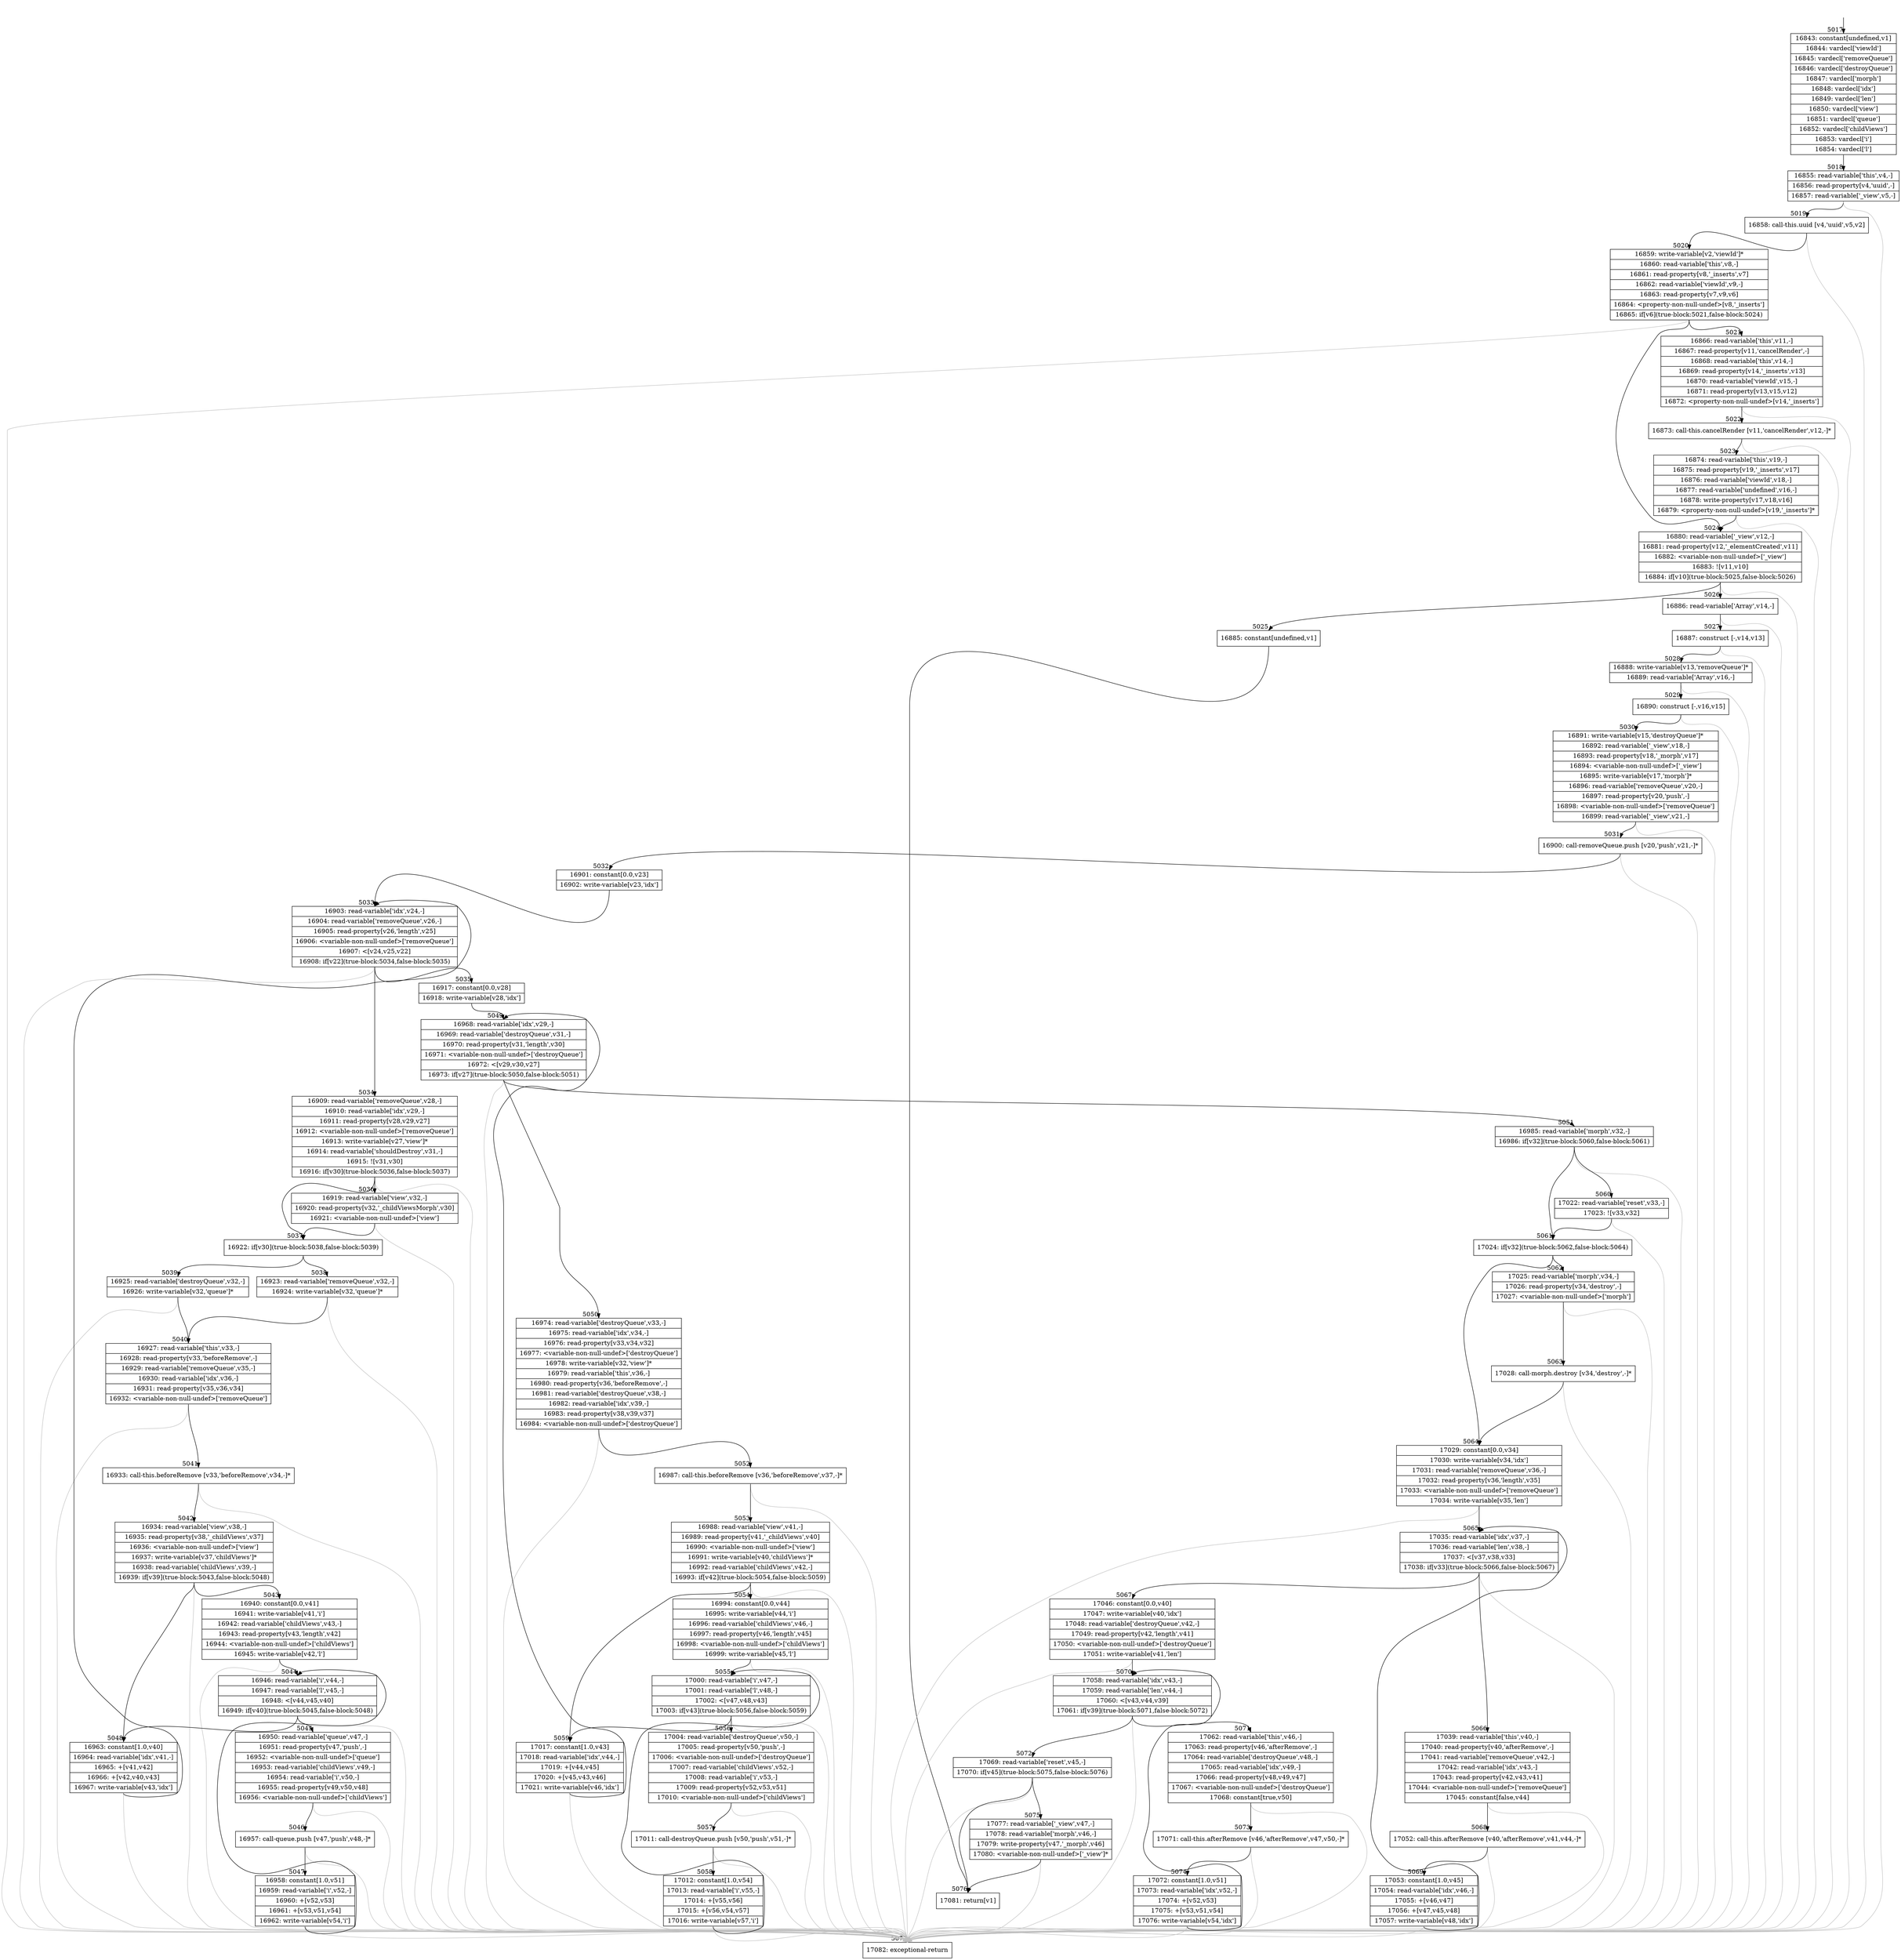 digraph {
rankdir="TD"
BB_entry397[shape=none,label=""];
BB_entry397 -> BB5017 [tailport=s, headport=n, headlabel="    5017"]
BB5017 [shape=record label="{16843: constant[undefined,v1]|16844: vardecl['viewId']|16845: vardecl['removeQueue']|16846: vardecl['destroyQueue']|16847: vardecl['morph']|16848: vardecl['idx']|16849: vardecl['len']|16850: vardecl['view']|16851: vardecl['queue']|16852: vardecl['childViews']|16853: vardecl['i']|16854: vardecl['l']}" ] 
BB5017 -> BB5018 [tailport=s, headport=n, headlabel="      5018"]
BB5018 [shape=record label="{16855: read-variable['this',v4,-]|16856: read-property[v4,'uuid',-]|16857: read-variable['_view',v5,-]}" ] 
BB5018 -> BB5019 [tailport=s, headport=n, headlabel="      5019"]
BB5018 -> BB5077 [tailport=s, headport=n, color=gray, headlabel="      5077"]
BB5019 [shape=record label="{16858: call-this.uuid [v4,'uuid',v5,v2]}" ] 
BB5019 -> BB5020 [tailport=s, headport=n, headlabel="      5020"]
BB5019 -> BB5077 [tailport=s, headport=n, color=gray]
BB5020 [shape=record label="{16859: write-variable[v2,'viewId']*|16860: read-variable['this',v8,-]|16861: read-property[v8,'_inserts',v7]|16862: read-variable['viewId',v9,-]|16863: read-property[v7,v9,v6]|16864: \<property-non-null-undef\>[v8,'_inserts']|16865: if[v6](true-block:5021,false-block:5024)}" ] 
BB5020 -> BB5021 [tailport=s, headport=n, headlabel="      5021"]
BB5020 -> BB5024 [tailport=s, headport=n, headlabel="      5024"]
BB5020 -> BB5077 [tailport=s, headport=n, color=gray]
BB5021 [shape=record label="{16866: read-variable['this',v11,-]|16867: read-property[v11,'cancelRender',-]|16868: read-variable['this',v14,-]|16869: read-property[v14,'_inserts',v13]|16870: read-variable['viewId',v15,-]|16871: read-property[v13,v15,v12]|16872: \<property-non-null-undef\>[v14,'_inserts']}" ] 
BB5021 -> BB5022 [tailport=s, headport=n, headlabel="      5022"]
BB5021 -> BB5077 [tailport=s, headport=n, color=gray]
BB5022 [shape=record label="{16873: call-this.cancelRender [v11,'cancelRender',v12,-]*}" ] 
BB5022 -> BB5023 [tailport=s, headport=n, headlabel="      5023"]
BB5022 -> BB5077 [tailport=s, headport=n, color=gray]
BB5023 [shape=record label="{16874: read-variable['this',v19,-]|16875: read-property[v19,'_inserts',v17]|16876: read-variable['viewId',v18,-]|16877: read-variable['undefined',v16,-]|16878: write-property[v17,v18,v16]|16879: \<property-non-null-undef\>[v19,'_inserts']*}" ] 
BB5023 -> BB5024 [tailport=s, headport=n]
BB5023 -> BB5077 [tailport=s, headport=n, color=gray]
BB5024 [shape=record label="{16880: read-variable['_view',v12,-]|16881: read-property[v12,'_elementCreated',v11]|16882: \<variable-non-null-undef\>['_view']|16883: ![v11,v10]|16884: if[v10](true-block:5025,false-block:5026)}" ] 
BB5024 -> BB5025 [tailport=s, headport=n, headlabel="      5025"]
BB5024 -> BB5026 [tailport=s, headport=n, headlabel="      5026"]
BB5024 -> BB5077 [tailport=s, headport=n, color=gray]
BB5025 [shape=record label="{16885: constant[undefined,v1]}" ] 
BB5025 -> BB5076 [tailport=s, headport=n, headlabel="      5076"]
BB5026 [shape=record label="{16886: read-variable['Array',v14,-]}" ] 
BB5026 -> BB5027 [tailport=s, headport=n, headlabel="      5027"]
BB5026 -> BB5077 [tailport=s, headport=n, color=gray]
BB5027 [shape=record label="{16887: construct [-,v14,v13]}" ] 
BB5027 -> BB5028 [tailport=s, headport=n, headlabel="      5028"]
BB5027 -> BB5077 [tailport=s, headport=n, color=gray]
BB5028 [shape=record label="{16888: write-variable[v13,'removeQueue']*|16889: read-variable['Array',v16,-]}" ] 
BB5028 -> BB5029 [tailport=s, headport=n, headlabel="      5029"]
BB5028 -> BB5077 [tailport=s, headport=n, color=gray]
BB5029 [shape=record label="{16890: construct [-,v16,v15]}" ] 
BB5029 -> BB5030 [tailport=s, headport=n, headlabel="      5030"]
BB5029 -> BB5077 [tailport=s, headport=n, color=gray]
BB5030 [shape=record label="{16891: write-variable[v15,'destroyQueue']*|16892: read-variable['_view',v18,-]|16893: read-property[v18,'_morph',v17]|16894: \<variable-non-null-undef\>['_view']|16895: write-variable[v17,'morph']*|16896: read-variable['removeQueue',v20,-]|16897: read-property[v20,'push',-]|16898: \<variable-non-null-undef\>['removeQueue']|16899: read-variable['_view',v21,-]}" ] 
BB5030 -> BB5031 [tailport=s, headport=n, headlabel="      5031"]
BB5030 -> BB5077 [tailport=s, headport=n, color=gray]
BB5031 [shape=record label="{16900: call-removeQueue.push [v20,'push',v21,-]*}" ] 
BB5031 -> BB5032 [tailport=s, headport=n, headlabel="      5032"]
BB5031 -> BB5077 [tailport=s, headport=n, color=gray]
BB5032 [shape=record label="{16901: constant[0.0,v23]|16902: write-variable[v23,'idx']}" ] 
BB5032 -> BB5033 [tailport=s, headport=n, headlabel="      5033"]
BB5033 [shape=record label="{16903: read-variable['idx',v24,-]|16904: read-variable['removeQueue',v26,-]|16905: read-property[v26,'length',v25]|16906: \<variable-non-null-undef\>['removeQueue']|16907: \<[v24,v25,v22]|16908: if[v22](true-block:5034,false-block:5035)}" ] 
BB5033 -> BB5034 [tailport=s, headport=n, headlabel="      5034"]
BB5033 -> BB5035 [tailport=s, headport=n, headlabel="      5035"]
BB5033 -> BB5077 [tailport=s, headport=n, color=gray]
BB5034 [shape=record label="{16909: read-variable['removeQueue',v28,-]|16910: read-variable['idx',v29,-]|16911: read-property[v28,v29,v27]|16912: \<variable-non-null-undef\>['removeQueue']|16913: write-variable[v27,'view']*|16914: read-variable['shouldDestroy',v31,-]|16915: ![v31,v30]|16916: if[v30](true-block:5036,false-block:5037)}" ] 
BB5034 -> BB5037 [tailport=s, headport=n, headlabel="      5037"]
BB5034 -> BB5036 [tailport=s, headport=n, headlabel="      5036"]
BB5034 -> BB5077 [tailport=s, headport=n, color=gray]
BB5035 [shape=record label="{16917: constant[0.0,v28]|16918: write-variable[v28,'idx']}" ] 
BB5035 -> BB5049 [tailport=s, headport=n, headlabel="      5049"]
BB5036 [shape=record label="{16919: read-variable['view',v32,-]|16920: read-property[v32,'_childViewsMorph',v30]|16921: \<variable-non-null-undef\>['view']}" ] 
BB5036 -> BB5037 [tailport=s, headport=n]
BB5036 -> BB5077 [tailport=s, headport=n, color=gray]
BB5037 [shape=record label="{16922: if[v30](true-block:5038,false-block:5039)}" ] 
BB5037 -> BB5038 [tailport=s, headport=n, headlabel="      5038"]
BB5037 -> BB5039 [tailport=s, headport=n, headlabel="      5039"]
BB5038 [shape=record label="{16923: read-variable['removeQueue',v32,-]|16924: write-variable[v32,'queue']*}" ] 
BB5038 -> BB5040 [tailport=s, headport=n, headlabel="      5040"]
BB5038 -> BB5077 [tailport=s, headport=n, color=gray]
BB5039 [shape=record label="{16925: read-variable['destroyQueue',v32,-]|16926: write-variable[v32,'queue']*}" ] 
BB5039 -> BB5040 [tailport=s, headport=n]
BB5039 -> BB5077 [tailport=s, headport=n, color=gray]
BB5040 [shape=record label="{16927: read-variable['this',v33,-]|16928: read-property[v33,'beforeRemove',-]|16929: read-variable['removeQueue',v35,-]|16930: read-variable['idx',v36,-]|16931: read-property[v35,v36,v34]|16932: \<variable-non-null-undef\>['removeQueue']}" ] 
BB5040 -> BB5041 [tailport=s, headport=n, headlabel="      5041"]
BB5040 -> BB5077 [tailport=s, headport=n, color=gray]
BB5041 [shape=record label="{16933: call-this.beforeRemove [v33,'beforeRemove',v34,-]*}" ] 
BB5041 -> BB5042 [tailport=s, headport=n, headlabel="      5042"]
BB5041 -> BB5077 [tailport=s, headport=n, color=gray]
BB5042 [shape=record label="{16934: read-variable['view',v38,-]|16935: read-property[v38,'_childViews',v37]|16936: \<variable-non-null-undef\>['view']|16937: write-variable[v37,'childViews']*|16938: read-variable['childViews',v39,-]|16939: if[v39](true-block:5043,false-block:5048)}" ] 
BB5042 -> BB5043 [tailport=s, headport=n, headlabel="      5043"]
BB5042 -> BB5048 [tailport=s, headport=n, headlabel="      5048"]
BB5042 -> BB5077 [tailport=s, headport=n, color=gray]
BB5043 [shape=record label="{16940: constant[0.0,v41]|16941: write-variable[v41,'i']|16942: read-variable['childViews',v43,-]|16943: read-property[v43,'length',v42]|16944: \<variable-non-null-undef\>['childViews']|16945: write-variable[v42,'l']}" ] 
BB5043 -> BB5044 [tailport=s, headport=n, headlabel="      5044"]
BB5043 -> BB5077 [tailport=s, headport=n, color=gray]
BB5044 [shape=record label="{16946: read-variable['i',v44,-]|16947: read-variable['l',v45,-]|16948: \<[v44,v45,v40]|16949: if[v40](true-block:5045,false-block:5048)}" ] 
BB5044 -> BB5045 [tailport=s, headport=n, headlabel="      5045"]
BB5044 -> BB5048 [tailport=s, headport=n]
BB5044 -> BB5077 [tailport=s, headport=n, color=gray]
BB5045 [shape=record label="{16950: read-variable['queue',v47,-]|16951: read-property[v47,'push',-]|16952: \<variable-non-null-undef\>['queue']|16953: read-variable['childViews',v49,-]|16954: read-variable['i',v50,-]|16955: read-property[v49,v50,v48]|16956: \<variable-non-null-undef\>['childViews']}" ] 
BB5045 -> BB5046 [tailport=s, headport=n, headlabel="      5046"]
BB5045 -> BB5077 [tailport=s, headport=n, color=gray]
BB5046 [shape=record label="{16957: call-queue.push [v47,'push',v48,-]*}" ] 
BB5046 -> BB5047 [tailport=s, headport=n, headlabel="      5047"]
BB5046 -> BB5077 [tailport=s, headport=n, color=gray]
BB5047 [shape=record label="{16958: constant[1.0,v51]|16959: read-variable['i',v52,-]|16960: +[v52,v53]|16961: +[v53,v51,v54]|16962: write-variable[v54,'i']}" ] 
BB5047 -> BB5044 [tailport=s, headport=n]
BB5047 -> BB5077 [tailport=s, headport=n, color=gray]
BB5048 [shape=record label="{16963: constant[1.0,v40]|16964: read-variable['idx',v41,-]|16965: +[v41,v42]|16966: +[v42,v40,v43]|16967: write-variable[v43,'idx']}" ] 
BB5048 -> BB5033 [tailport=s, headport=n]
BB5048 -> BB5077 [tailport=s, headport=n, color=gray]
BB5049 [shape=record label="{16968: read-variable['idx',v29,-]|16969: read-variable['destroyQueue',v31,-]|16970: read-property[v31,'length',v30]|16971: \<variable-non-null-undef\>['destroyQueue']|16972: \<[v29,v30,v27]|16973: if[v27](true-block:5050,false-block:5051)}" ] 
BB5049 -> BB5050 [tailport=s, headport=n, headlabel="      5050"]
BB5049 -> BB5051 [tailport=s, headport=n, headlabel="      5051"]
BB5049 -> BB5077 [tailport=s, headport=n, color=gray]
BB5050 [shape=record label="{16974: read-variable['destroyQueue',v33,-]|16975: read-variable['idx',v34,-]|16976: read-property[v33,v34,v32]|16977: \<variable-non-null-undef\>['destroyQueue']|16978: write-variable[v32,'view']*|16979: read-variable['this',v36,-]|16980: read-property[v36,'beforeRemove',-]|16981: read-variable['destroyQueue',v38,-]|16982: read-variable['idx',v39,-]|16983: read-property[v38,v39,v37]|16984: \<variable-non-null-undef\>['destroyQueue']}" ] 
BB5050 -> BB5052 [tailport=s, headport=n, headlabel="      5052"]
BB5050 -> BB5077 [tailport=s, headport=n, color=gray]
BB5051 [shape=record label="{16985: read-variable['morph',v32,-]|16986: if[v32](true-block:5060,false-block:5061)}" ] 
BB5051 -> BB5061 [tailport=s, headport=n, headlabel="      5061"]
BB5051 -> BB5060 [tailport=s, headport=n, headlabel="      5060"]
BB5051 -> BB5077 [tailport=s, headport=n, color=gray]
BB5052 [shape=record label="{16987: call-this.beforeRemove [v36,'beforeRemove',v37,-]*}" ] 
BB5052 -> BB5053 [tailport=s, headport=n, headlabel="      5053"]
BB5052 -> BB5077 [tailport=s, headport=n, color=gray]
BB5053 [shape=record label="{16988: read-variable['view',v41,-]|16989: read-property[v41,'_childViews',v40]|16990: \<variable-non-null-undef\>['view']|16991: write-variable[v40,'childViews']*|16992: read-variable['childViews',v42,-]|16993: if[v42](true-block:5054,false-block:5059)}" ] 
BB5053 -> BB5054 [tailport=s, headport=n, headlabel="      5054"]
BB5053 -> BB5059 [tailport=s, headport=n, headlabel="      5059"]
BB5053 -> BB5077 [tailport=s, headport=n, color=gray]
BB5054 [shape=record label="{16994: constant[0.0,v44]|16995: write-variable[v44,'i']|16996: read-variable['childViews',v46,-]|16997: read-property[v46,'length',v45]|16998: \<variable-non-null-undef\>['childViews']|16999: write-variable[v45,'l']}" ] 
BB5054 -> BB5055 [tailport=s, headport=n, headlabel="      5055"]
BB5054 -> BB5077 [tailport=s, headport=n, color=gray]
BB5055 [shape=record label="{17000: read-variable['i',v47,-]|17001: read-variable['l',v48,-]|17002: \<[v47,v48,v43]|17003: if[v43](true-block:5056,false-block:5059)}" ] 
BB5055 -> BB5056 [tailport=s, headport=n, headlabel="      5056"]
BB5055 -> BB5059 [tailport=s, headport=n]
BB5055 -> BB5077 [tailport=s, headport=n, color=gray]
BB5056 [shape=record label="{17004: read-variable['destroyQueue',v50,-]|17005: read-property[v50,'push',-]|17006: \<variable-non-null-undef\>['destroyQueue']|17007: read-variable['childViews',v52,-]|17008: read-variable['i',v53,-]|17009: read-property[v52,v53,v51]|17010: \<variable-non-null-undef\>['childViews']}" ] 
BB5056 -> BB5057 [tailport=s, headport=n, headlabel="      5057"]
BB5056 -> BB5077 [tailport=s, headport=n, color=gray]
BB5057 [shape=record label="{17011: call-destroyQueue.push [v50,'push',v51,-]*}" ] 
BB5057 -> BB5058 [tailport=s, headport=n, headlabel="      5058"]
BB5057 -> BB5077 [tailport=s, headport=n, color=gray]
BB5058 [shape=record label="{17012: constant[1.0,v54]|17013: read-variable['i',v55,-]|17014: +[v55,v56]|17015: +[v56,v54,v57]|17016: write-variable[v57,'i']}" ] 
BB5058 -> BB5055 [tailport=s, headport=n]
BB5058 -> BB5077 [tailport=s, headport=n, color=gray]
BB5059 [shape=record label="{17017: constant[1.0,v43]|17018: read-variable['idx',v44,-]|17019: +[v44,v45]|17020: +[v45,v43,v46]|17021: write-variable[v46,'idx']}" ] 
BB5059 -> BB5049 [tailport=s, headport=n]
BB5059 -> BB5077 [tailport=s, headport=n, color=gray]
BB5060 [shape=record label="{17022: read-variable['reset',v33,-]|17023: ![v33,v32]}" ] 
BB5060 -> BB5061 [tailport=s, headport=n]
BB5060 -> BB5077 [tailport=s, headport=n, color=gray]
BB5061 [shape=record label="{17024: if[v32](true-block:5062,false-block:5064)}" ] 
BB5061 -> BB5062 [tailport=s, headport=n, headlabel="      5062"]
BB5061 -> BB5064 [tailport=s, headport=n, headlabel="      5064"]
BB5062 [shape=record label="{17025: read-variable['morph',v34,-]|17026: read-property[v34,'destroy',-]|17027: \<variable-non-null-undef\>['morph']}" ] 
BB5062 -> BB5063 [tailport=s, headport=n, headlabel="      5063"]
BB5062 -> BB5077 [tailport=s, headport=n, color=gray]
BB5063 [shape=record label="{17028: call-morph.destroy [v34,'destroy',-]*}" ] 
BB5063 -> BB5064 [tailport=s, headport=n]
BB5063 -> BB5077 [tailport=s, headport=n, color=gray]
BB5064 [shape=record label="{17029: constant[0.0,v34]|17030: write-variable[v34,'idx']|17031: read-variable['removeQueue',v36,-]|17032: read-property[v36,'length',v35]|17033: \<variable-non-null-undef\>['removeQueue']|17034: write-variable[v35,'len']}" ] 
BB5064 -> BB5065 [tailport=s, headport=n, headlabel="      5065"]
BB5064 -> BB5077 [tailport=s, headport=n, color=gray]
BB5065 [shape=record label="{17035: read-variable['idx',v37,-]|17036: read-variable['len',v38,-]|17037: \<[v37,v38,v33]|17038: if[v33](true-block:5066,false-block:5067)}" ] 
BB5065 -> BB5066 [tailport=s, headport=n, headlabel="      5066"]
BB5065 -> BB5067 [tailport=s, headport=n, headlabel="      5067"]
BB5065 -> BB5077 [tailport=s, headport=n, color=gray]
BB5066 [shape=record label="{17039: read-variable['this',v40,-]|17040: read-property[v40,'afterRemove',-]|17041: read-variable['removeQueue',v42,-]|17042: read-variable['idx',v43,-]|17043: read-property[v42,v43,v41]|17044: \<variable-non-null-undef\>['removeQueue']|17045: constant[false,v44]}" ] 
BB5066 -> BB5068 [tailport=s, headport=n, headlabel="      5068"]
BB5066 -> BB5077 [tailport=s, headport=n, color=gray]
BB5067 [shape=record label="{17046: constant[0.0,v40]|17047: write-variable[v40,'idx']|17048: read-variable['destroyQueue',v42,-]|17049: read-property[v42,'length',v41]|17050: \<variable-non-null-undef\>['destroyQueue']|17051: write-variable[v41,'len']}" ] 
BB5067 -> BB5070 [tailport=s, headport=n, headlabel="      5070"]
BB5067 -> BB5077 [tailport=s, headport=n, color=gray]
BB5068 [shape=record label="{17052: call-this.afterRemove [v40,'afterRemove',v41,v44,-]*}" ] 
BB5068 -> BB5069 [tailport=s, headport=n, headlabel="      5069"]
BB5068 -> BB5077 [tailport=s, headport=n, color=gray]
BB5069 [shape=record label="{17053: constant[1.0,v45]|17054: read-variable['idx',v46,-]|17055: +[v46,v47]|17056: +[v47,v45,v48]|17057: write-variable[v48,'idx']}" ] 
BB5069 -> BB5065 [tailport=s, headport=n]
BB5069 -> BB5077 [tailport=s, headport=n, color=gray]
BB5070 [shape=record label="{17058: read-variable['idx',v43,-]|17059: read-variable['len',v44,-]|17060: \<[v43,v44,v39]|17061: if[v39](true-block:5071,false-block:5072)}" ] 
BB5070 -> BB5071 [tailport=s, headport=n, headlabel="      5071"]
BB5070 -> BB5072 [tailport=s, headport=n, headlabel="      5072"]
BB5070 -> BB5077 [tailport=s, headport=n, color=gray]
BB5071 [shape=record label="{17062: read-variable['this',v46,-]|17063: read-property[v46,'afterRemove',-]|17064: read-variable['destroyQueue',v48,-]|17065: read-variable['idx',v49,-]|17066: read-property[v48,v49,v47]|17067: \<variable-non-null-undef\>['destroyQueue']|17068: constant[true,v50]}" ] 
BB5071 -> BB5073 [tailport=s, headport=n, headlabel="      5073"]
BB5071 -> BB5077 [tailport=s, headport=n, color=gray]
BB5072 [shape=record label="{17069: read-variable['reset',v45,-]|17070: if[v45](true-block:5075,false-block:5076)}" ] 
BB5072 -> BB5075 [tailport=s, headport=n, headlabel="      5075"]
BB5072 -> BB5076 [tailport=s, headport=n]
BB5072 -> BB5077 [tailport=s, headport=n, color=gray]
BB5073 [shape=record label="{17071: call-this.afterRemove [v46,'afterRemove',v47,v50,-]*}" ] 
BB5073 -> BB5074 [tailport=s, headport=n, headlabel="      5074"]
BB5073 -> BB5077 [tailport=s, headport=n, color=gray]
BB5074 [shape=record label="{17072: constant[1.0,v51]|17073: read-variable['idx',v52,-]|17074: +[v52,v53]|17075: +[v53,v51,v54]|17076: write-variable[v54,'idx']}" ] 
BB5074 -> BB5070 [tailport=s, headport=n]
BB5074 -> BB5077 [tailport=s, headport=n, color=gray]
BB5075 [shape=record label="{17077: read-variable['_view',v47,-]|17078: read-variable['morph',v46,-]|17079: write-property[v47,'_morph',v46]|17080: \<variable-non-null-undef\>['_view']*}" ] 
BB5075 -> BB5076 [tailport=s, headport=n]
BB5075 -> BB5077 [tailport=s, headport=n, color=gray]
BB5076 [shape=record label="{17081: return[v1]}" ] 
BB5077 [shape=record label="{17082: exceptional-return}" ] 
//#$~ 9022
}
